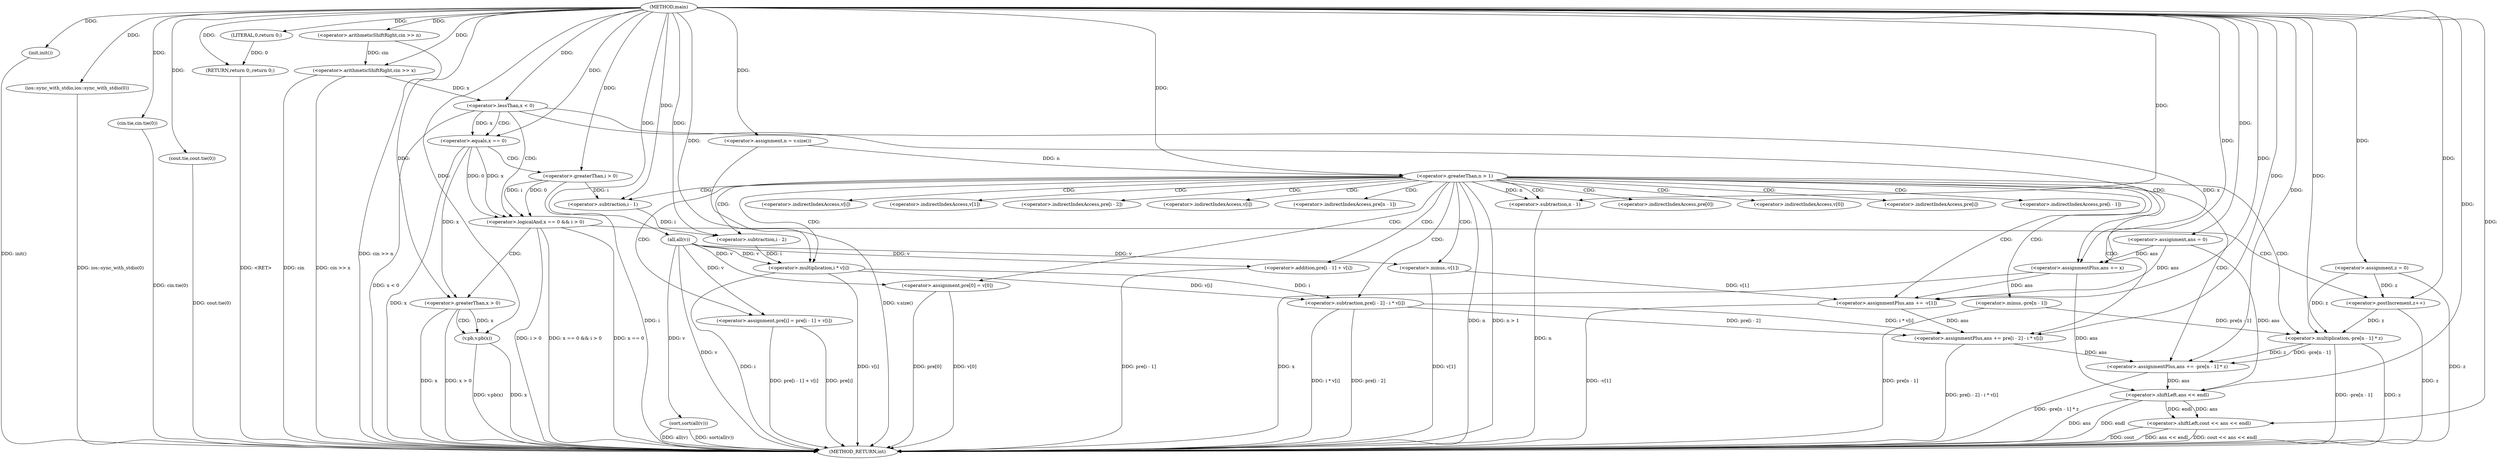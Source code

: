 digraph "main" {  
"1000121" [label = "(METHOD,main)" ]
"1000242" [label = "(METHOD_RETURN,int)" ]
"1000123" [label = "(init,init())" ]
"1000124" [label = "(ios::sync_with_stdio,ios::sync_with_stdio(0))" ]
"1000126" [label = "(cin.tie,cin.tie(0))" ]
"1000128" [label = "(cout.tie,cout.tie(0))" ]
"1000240" [label = "(RETURN,return 0;,return 0;)" ]
"1000133" [label = "(<operator>.assignment,z = 0)" ]
"1000137" [label = "(<operator>.assignment,ans = 0)" ]
"1000140" [label = "(<operator>.arithmeticShiftRight,cin >> n)" ]
"1000174" [label = "(sort,sort(all(v)))" ]
"1000177" [label = "(<operator>.assignment,n = v.size())" ]
"1000235" [label = "(<operator>.shiftLeft,cout << ans << endl)" ]
"1000241" [label = "(LITERAL,0,return 0;)" ]
"1000146" [label = "(<operator>.arithmeticShiftRight,cin >> x)" ]
"1000181" [label = "(<operator>.greaterThan,n > 1)" ]
"1000150" [label = "(<operator>.lessThan,x < 0)" ]
"1000153" [label = "(<operator>.assignmentPlus,ans += x)" ]
"1000175" [label = "(all,all(v))" ]
"1000186" [label = "(<operator>.assignment,pre[0] = v[0])" ]
"1000193" [label = "(<operator>.assignment,pre[i] = pre[i - 1] + v[i])" ]
"1000206" [label = "(<operator>.assignmentPlus,ans += -v[1])" ]
"1000212" [label = "(<operator>.assignmentPlus,ans += pre[i - 2] - i * v[i])" ]
"1000225" [label = "(<operator>.assignmentPlus,ans += -pre[n - 1] * z)" ]
"1000237" [label = "(<operator>.shiftLeft,ans << endl)" ]
"1000158" [label = "(<operator>.logicalAnd,x == 0 && i > 0)" ]
"1000165" [label = "(<operator>.postIncrement,z++)" ]
"1000197" [label = "(<operator>.addition,pre[i - 1] + v[i])" ]
"1000208" [label = "(<operator>.minus,-v[1])" ]
"1000214" [label = "(<operator>.subtraction,pre[i - 2] - i * v[i])" ]
"1000227" [label = "(<operator>.multiplication,-pre[n - 1] * z)" ]
"1000220" [label = "(<operator>.multiplication,i * v[i])" ]
"1000228" [label = "(<operator>.minus,-pre[n - 1])" ]
"1000159" [label = "(<operator>.equals,x == 0)" ]
"1000162" [label = "(<operator>.greaterThan,i > 0)" ]
"1000169" [label = "(<operator>.greaterThan,x > 0)" ]
"1000172" [label = "(v.pb,v.pb(x))" ]
"1000200" [label = "(<operator>.subtraction,i - 1)" ]
"1000217" [label = "(<operator>.subtraction,i - 2)" ]
"1000231" [label = "(<operator>.subtraction,n - 1)" ]
"1000187" [label = "(<operator>.indirectIndexAccess,pre[0])" ]
"1000190" [label = "(<operator>.indirectIndexAccess,v[0])" ]
"1000194" [label = "(<operator>.indirectIndexAccess,pre[i])" ]
"1000198" [label = "(<operator>.indirectIndexAccess,pre[i - 1])" ]
"1000203" [label = "(<operator>.indirectIndexAccess,v[i])" ]
"1000209" [label = "(<operator>.indirectIndexAccess,v[1])" ]
"1000215" [label = "(<operator>.indirectIndexAccess,pre[i - 2])" ]
"1000222" [label = "(<operator>.indirectIndexAccess,v[i])" ]
"1000229" [label = "(<operator>.indirectIndexAccess,pre[n - 1])" ]
  "1000240" -> "1000242"  [ label = "DDG: <RET>"] 
  "1000123" -> "1000242"  [ label = "DDG: init()"] 
  "1000124" -> "1000242"  [ label = "DDG: ios::sync_with_stdio(0)"] 
  "1000126" -> "1000242"  [ label = "DDG: cin.tie(0)"] 
  "1000128" -> "1000242"  [ label = "DDG: cout.tie(0)"] 
  "1000133" -> "1000242"  [ label = "DDG: z"] 
  "1000140" -> "1000242"  [ label = "DDG: cin >> n"] 
  "1000146" -> "1000242"  [ label = "DDG: cin"] 
  "1000146" -> "1000242"  [ label = "DDG: cin >> x"] 
  "1000150" -> "1000242"  [ label = "DDG: x < 0"] 
  "1000159" -> "1000242"  [ label = "DDG: x"] 
  "1000158" -> "1000242"  [ label = "DDG: x == 0"] 
  "1000162" -> "1000242"  [ label = "DDG: i"] 
  "1000158" -> "1000242"  [ label = "DDG: i > 0"] 
  "1000158" -> "1000242"  [ label = "DDG: x == 0 && i > 0"] 
  "1000169" -> "1000242"  [ label = "DDG: x"] 
  "1000169" -> "1000242"  [ label = "DDG: x > 0"] 
  "1000172" -> "1000242"  [ label = "DDG: x"] 
  "1000172" -> "1000242"  [ label = "DDG: v.pb(x)"] 
  "1000165" -> "1000242"  [ label = "DDG: z"] 
  "1000153" -> "1000242"  [ label = "DDG: x"] 
  "1000175" -> "1000242"  [ label = "DDG: v"] 
  "1000174" -> "1000242"  [ label = "DDG: all(v)"] 
  "1000174" -> "1000242"  [ label = "DDG: sort(all(v))"] 
  "1000177" -> "1000242"  [ label = "DDG: v.size()"] 
  "1000181" -> "1000242"  [ label = "DDG: n"] 
  "1000181" -> "1000242"  [ label = "DDG: n > 1"] 
  "1000186" -> "1000242"  [ label = "DDG: pre[0]"] 
  "1000186" -> "1000242"  [ label = "DDG: v[0]"] 
  "1000193" -> "1000242"  [ label = "DDG: pre[i]"] 
  "1000197" -> "1000242"  [ label = "DDG: pre[i - 1]"] 
  "1000193" -> "1000242"  [ label = "DDG: pre[i - 1] + v[i]"] 
  "1000208" -> "1000242"  [ label = "DDG: v[1]"] 
  "1000206" -> "1000242"  [ label = "DDG: -v[1]"] 
  "1000214" -> "1000242"  [ label = "DDG: pre[i - 2]"] 
  "1000220" -> "1000242"  [ label = "DDG: i"] 
  "1000220" -> "1000242"  [ label = "DDG: v[i]"] 
  "1000214" -> "1000242"  [ label = "DDG: i * v[i]"] 
  "1000212" -> "1000242"  [ label = "DDG: pre[i - 2] - i * v[i]"] 
  "1000231" -> "1000242"  [ label = "DDG: n"] 
  "1000228" -> "1000242"  [ label = "DDG: pre[n - 1]"] 
  "1000227" -> "1000242"  [ label = "DDG: -pre[n - 1]"] 
  "1000227" -> "1000242"  [ label = "DDG: z"] 
  "1000225" -> "1000242"  [ label = "DDG: -pre[n - 1] * z"] 
  "1000237" -> "1000242"  [ label = "DDG: ans"] 
  "1000235" -> "1000242"  [ label = "DDG: ans << endl"] 
  "1000235" -> "1000242"  [ label = "DDG: cout << ans << endl"] 
  "1000235" -> "1000242"  [ label = "DDG: cout"] 
  "1000237" -> "1000242"  [ label = "DDG: endl"] 
  "1000121" -> "1000123"  [ label = "DDG: "] 
  "1000241" -> "1000240"  [ label = "DDG: 0"] 
  "1000121" -> "1000240"  [ label = "DDG: "] 
  "1000121" -> "1000124"  [ label = "DDG: "] 
  "1000121" -> "1000126"  [ label = "DDG: "] 
  "1000121" -> "1000128"  [ label = "DDG: "] 
  "1000121" -> "1000133"  [ label = "DDG: "] 
  "1000121" -> "1000137"  [ label = "DDG: "] 
  "1000121" -> "1000177"  [ label = "DDG: "] 
  "1000121" -> "1000241"  [ label = "DDG: "] 
  "1000121" -> "1000140"  [ label = "DDG: "] 
  "1000175" -> "1000174"  [ label = "DDG: v"] 
  "1000121" -> "1000235"  [ label = "DDG: "] 
  "1000237" -> "1000235"  [ label = "DDG: endl"] 
  "1000237" -> "1000235"  [ label = "DDG: ans"] 
  "1000140" -> "1000146"  [ label = "DDG: cin"] 
  "1000121" -> "1000146"  [ label = "DDG: "] 
  "1000150" -> "1000153"  [ label = "DDG: x"] 
  "1000121" -> "1000153"  [ label = "DDG: "] 
  "1000121" -> "1000175"  [ label = "DDG: "] 
  "1000177" -> "1000181"  [ label = "DDG: n"] 
  "1000121" -> "1000181"  [ label = "DDG: "] 
  "1000175" -> "1000186"  [ label = "DDG: v"] 
  "1000175" -> "1000193"  [ label = "DDG: v"] 
  "1000208" -> "1000206"  [ label = "DDG: v[1]"] 
  "1000214" -> "1000212"  [ label = "DDG: pre[i - 2]"] 
  "1000214" -> "1000212"  [ label = "DDG: i * v[i]"] 
  "1000227" -> "1000225"  [ label = "DDG: z"] 
  "1000227" -> "1000225"  [ label = "DDG: -pre[n - 1]"] 
  "1000137" -> "1000237"  [ label = "DDG: ans"] 
  "1000153" -> "1000237"  [ label = "DDG: ans"] 
  "1000225" -> "1000237"  [ label = "DDG: ans"] 
  "1000121" -> "1000237"  [ label = "DDG: "] 
  "1000146" -> "1000150"  [ label = "DDG: x"] 
  "1000121" -> "1000150"  [ label = "DDG: "] 
  "1000137" -> "1000153"  [ label = "DDG: ans"] 
  "1000137" -> "1000206"  [ label = "DDG: ans"] 
  "1000153" -> "1000206"  [ label = "DDG: ans"] 
  "1000121" -> "1000206"  [ label = "DDG: "] 
  "1000206" -> "1000212"  [ label = "DDG: ans"] 
  "1000121" -> "1000212"  [ label = "DDG: "] 
  "1000212" -> "1000225"  [ label = "DDG: ans"] 
  "1000121" -> "1000225"  [ label = "DDG: "] 
  "1000175" -> "1000197"  [ label = "DDG: v"] 
  "1000175" -> "1000208"  [ label = "DDG: v"] 
  "1000220" -> "1000214"  [ label = "DDG: v[i]"] 
  "1000220" -> "1000214"  [ label = "DDG: i"] 
  "1000228" -> "1000227"  [ label = "DDG: pre[n - 1]"] 
  "1000133" -> "1000227"  [ label = "DDG: z"] 
  "1000165" -> "1000227"  [ label = "DDG: z"] 
  "1000121" -> "1000227"  [ label = "DDG: "] 
  "1000159" -> "1000158"  [ label = "DDG: 0"] 
  "1000159" -> "1000158"  [ label = "DDG: x"] 
  "1000162" -> "1000158"  [ label = "DDG: i"] 
  "1000162" -> "1000158"  [ label = "DDG: 0"] 
  "1000133" -> "1000165"  [ label = "DDG: z"] 
  "1000121" -> "1000165"  [ label = "DDG: "] 
  "1000217" -> "1000220"  [ label = "DDG: i"] 
  "1000121" -> "1000220"  [ label = "DDG: "] 
  "1000175" -> "1000220"  [ label = "DDG: v"] 
  "1000150" -> "1000159"  [ label = "DDG: x"] 
  "1000121" -> "1000159"  [ label = "DDG: "] 
  "1000121" -> "1000162"  [ label = "DDG: "] 
  "1000162" -> "1000200"  [ label = "DDG: i"] 
  "1000121" -> "1000200"  [ label = "DDG: "] 
  "1000200" -> "1000217"  [ label = "DDG: i"] 
  "1000121" -> "1000217"  [ label = "DDG: "] 
  "1000159" -> "1000169"  [ label = "DDG: x"] 
  "1000121" -> "1000169"  [ label = "DDG: "] 
  "1000169" -> "1000172"  [ label = "DDG: x"] 
  "1000121" -> "1000172"  [ label = "DDG: "] 
  "1000181" -> "1000231"  [ label = "DDG: n"] 
  "1000121" -> "1000231"  [ label = "DDG: "] 
  "1000181" -> "1000200"  [ label = "CDG: "] 
  "1000181" -> "1000208"  [ label = "CDG: "] 
  "1000181" -> "1000197"  [ label = "CDG: "] 
  "1000181" -> "1000227"  [ label = "CDG: "] 
  "1000181" -> "1000229"  [ label = "CDG: "] 
  "1000181" -> "1000186"  [ label = "CDG: "] 
  "1000181" -> "1000212"  [ label = "CDG: "] 
  "1000181" -> "1000215"  [ label = "CDG: "] 
  "1000181" -> "1000225"  [ label = "CDG: "] 
  "1000181" -> "1000222"  [ label = "CDG: "] 
  "1000181" -> "1000206"  [ label = "CDG: "] 
  "1000181" -> "1000220"  [ label = "CDG: "] 
  "1000181" -> "1000203"  [ label = "CDG: "] 
  "1000181" -> "1000214"  [ label = "CDG: "] 
  "1000181" -> "1000190"  [ label = "CDG: "] 
  "1000181" -> "1000231"  [ label = "CDG: "] 
  "1000181" -> "1000193"  [ label = "CDG: "] 
  "1000181" -> "1000194"  [ label = "CDG: "] 
  "1000181" -> "1000217"  [ label = "CDG: "] 
  "1000181" -> "1000209"  [ label = "CDG: "] 
  "1000181" -> "1000198"  [ label = "CDG: "] 
  "1000181" -> "1000187"  [ label = "CDG: "] 
  "1000181" -> "1000228"  [ label = "CDG: "] 
  "1000150" -> "1000153"  [ label = "CDG: "] 
  "1000150" -> "1000159"  [ label = "CDG: "] 
  "1000150" -> "1000158"  [ label = "CDG: "] 
  "1000158" -> "1000165"  [ label = "CDG: "] 
  "1000158" -> "1000169"  [ label = "CDG: "] 
  "1000159" -> "1000162"  [ label = "CDG: "] 
  "1000169" -> "1000172"  [ label = "CDG: "] 
}
